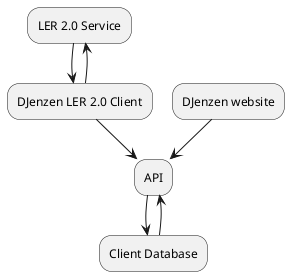 @startuml LER_2_0_Webservice_Architecture


"LER 2.0 Service"  -down->  "DJenzen LER 2.0 Client"
"DJenzen LER 2.0 Client" --> "LER 2.0 Service"
"DJenzen LER 2.0 Client" --> "API"
"DJenzen website" --> "API"
-down-> "Client Database"
--> "API"

@enduml